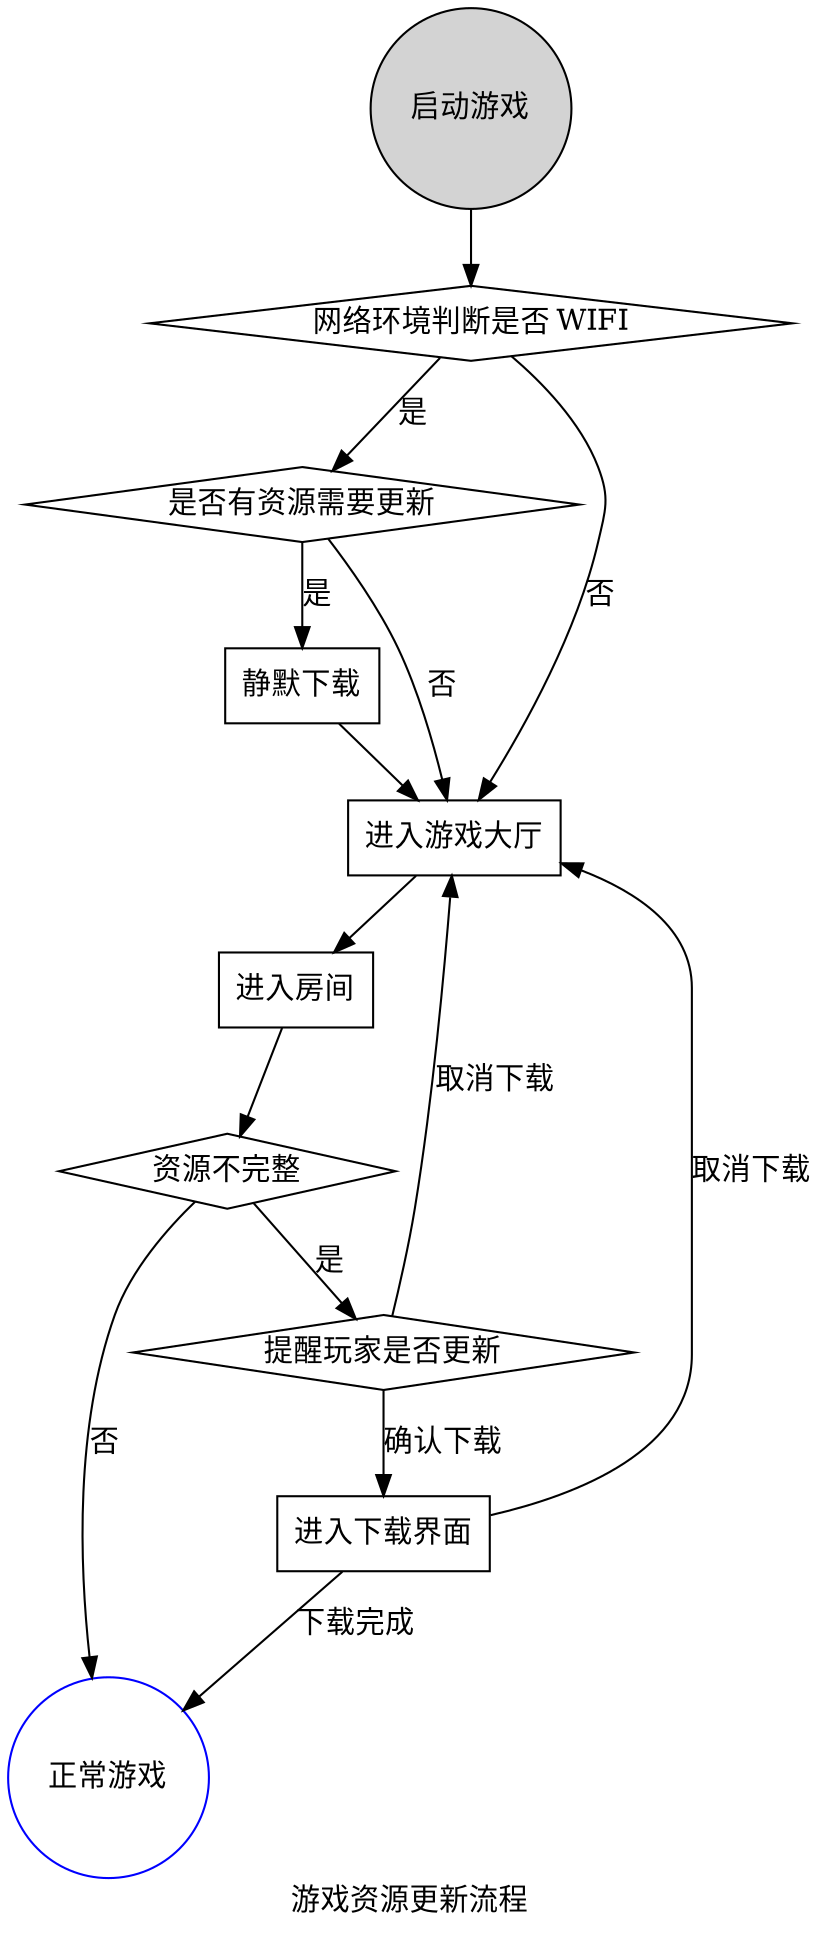 digraph startgame {
    label="游戏资源更新流程"
    rankdir="TB"
    start[label="启动游戏" shape=circle style=filled]
    ifwifi[label="网络环境判断是否 WIFI" shape=diamond]
    needupdate[label="是否有资源需要更新" shape=diamond]
    startslientdl[label="静默下载" shape=box]
    enterhall[label="进入游戏大厅" shape=box]

    enterroom[label="进入房间" shape=box]
    resourceuptodate[label="资源不完整" shape=diamond]
    startplay[label="正常游戏" shape=circle color=blue]
    warning[label="提醒玩家是否更新" shape=diamond]
    startdl[label="进入下载界面" shape=box]
    //{rank=same; needupdate, enterhall}

    {shape=diamond; ifwifi, needupdate}

    start -> ifwifi
    ifwifi->needupdate[label="是"]
    ifwifi->enterhall[label="否"]
    needupdate->startslientdl[label="是"]
    startslientdl->enterhall
    needupdate->enterhall[label="否"]

    enterhall -> enterroom
    enterroom -> resourceuptodate
    resourceuptodate -> warning[label="是"]
    resourceuptodate -> startplay[label="否"]
    warning -> startdl[label="确认下载"]
    warning -> enterhall[label="取消下载"]
    startdl -> enterhall[label="取消下载"]
    startdl -> startplay[label="下载完成"]
}

